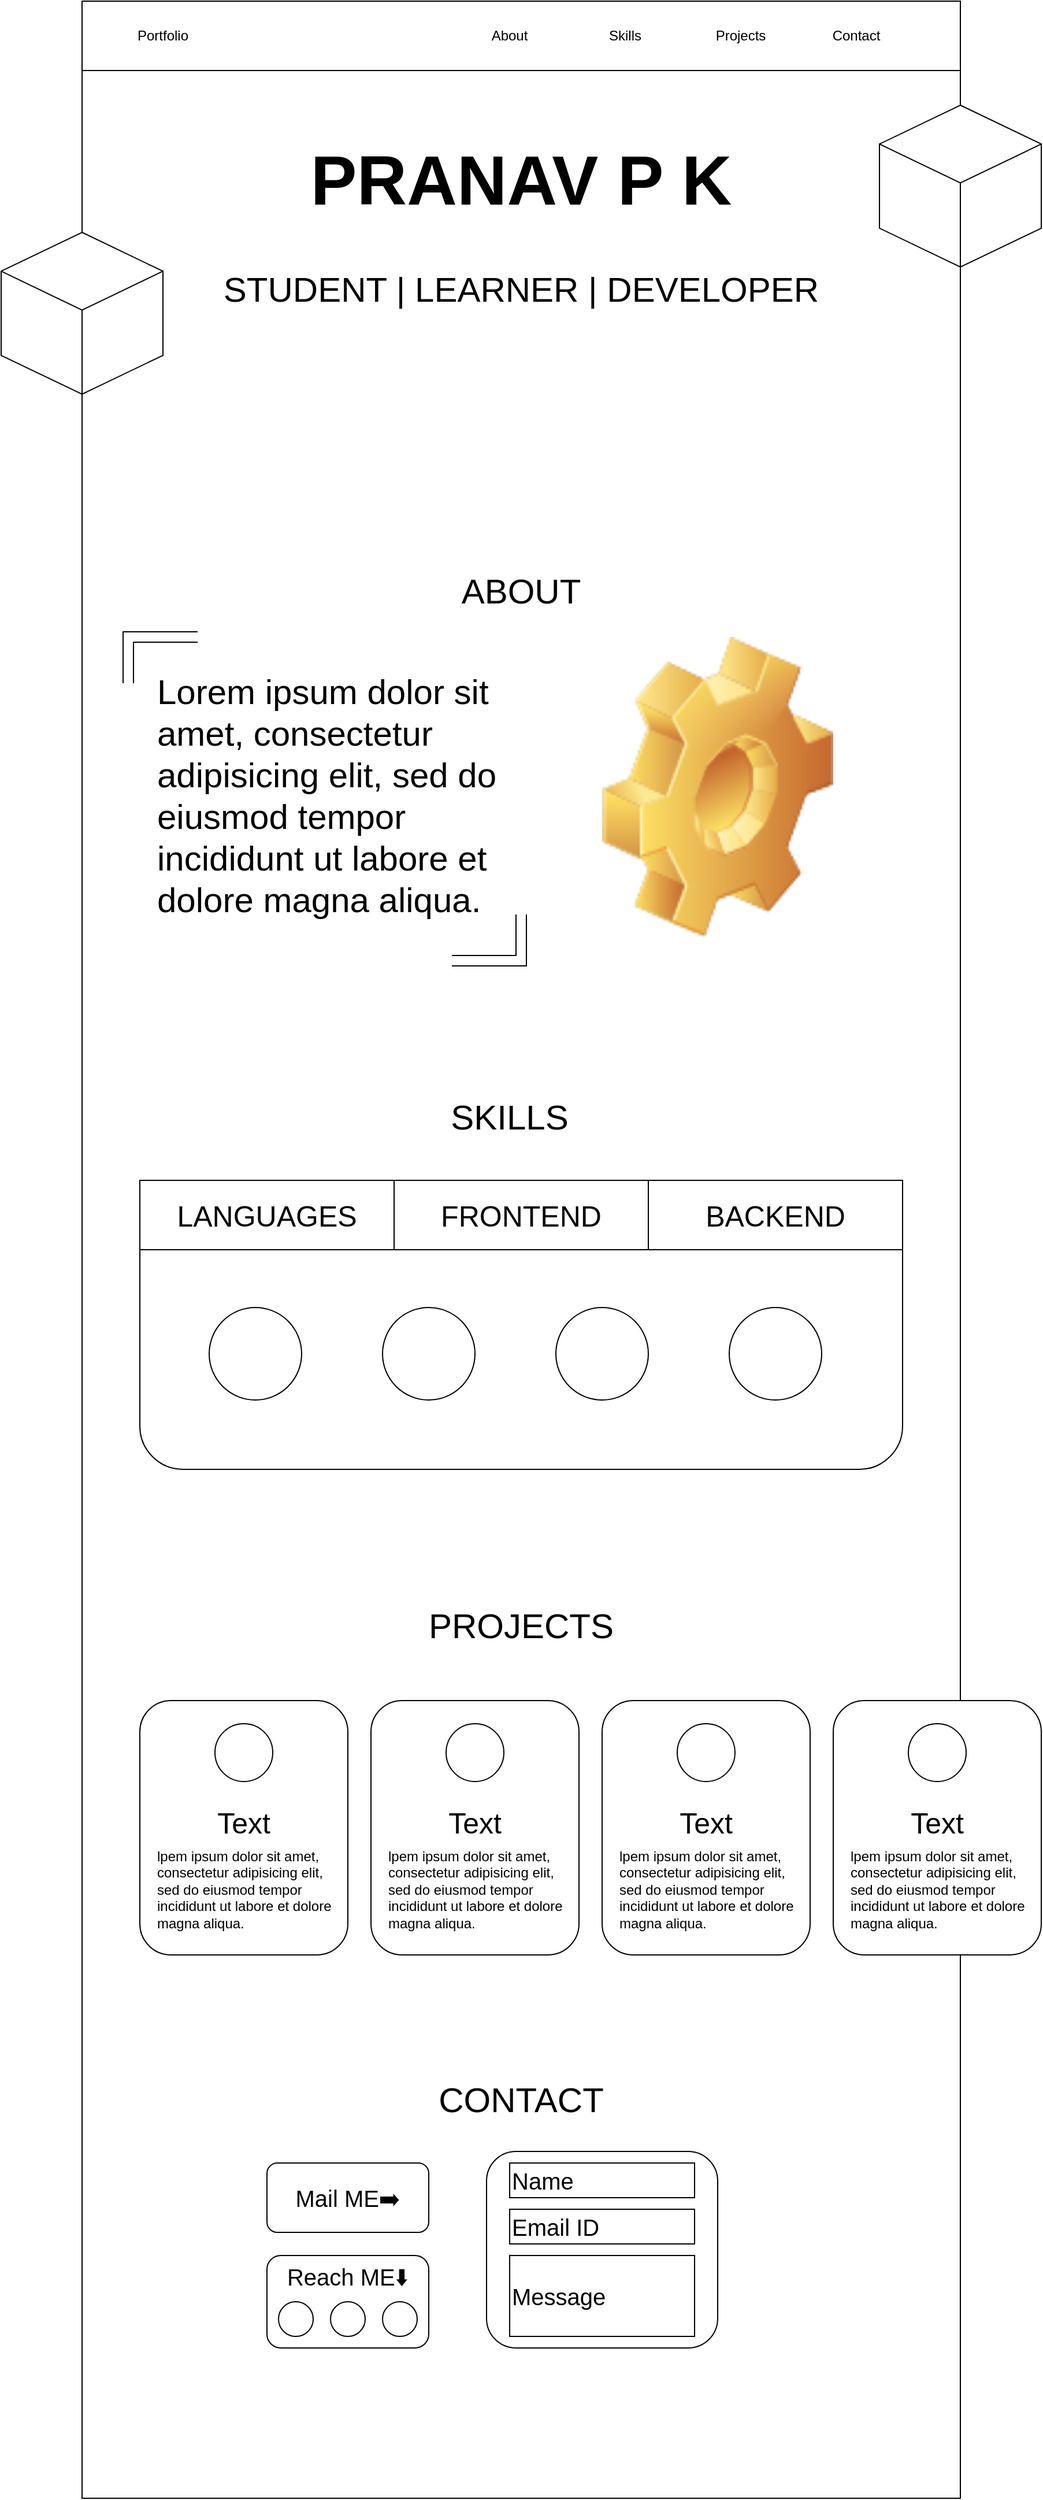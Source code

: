 <mxfile>
    <diagram id="fuHU8ZMXQaFaqXcTQXO6" name="Page-1">
        <mxGraphModel dx="2120" dy="942" grid="1" gridSize="10" guides="1" tooltips="1" connect="1" arrows="1" fold="1" page="1" pageScale="1" pageWidth="850" pageHeight="1100" math="0" shadow="0">
            <root>
                <mxCell id="0"/>
                <mxCell id="1" parent="0"/>
                <mxCell id="13" value="" style="rounded=0;whiteSpace=wrap;html=1;fontSize=30;" vertex="1" parent="1">
                    <mxGeometry x="40" y="100" width="760" height="350" as="geometry"/>
                </mxCell>
                <mxCell id="2" value="" style="rounded=0;whiteSpace=wrap;html=1;" vertex="1" parent="1">
                    <mxGeometry x="40" y="40" width="760" height="2160" as="geometry"/>
                </mxCell>
                <mxCell id="11" value="" style="html=1;whiteSpace=wrap;shape=isoCube2;backgroundOutline=1;isoAngle=15;fontSize=30;" vertex="1" parent="1">
                    <mxGeometry x="-30" y="240" width="140" height="140" as="geometry"/>
                </mxCell>
                <mxCell id="3" value="" style="rounded=0;whiteSpace=wrap;html=1;" vertex="1" parent="1">
                    <mxGeometry x="40" y="40" width="760" height="60" as="geometry"/>
                </mxCell>
                <mxCell id="5" value="Skills" style="text;html=1;strokeColor=none;fillColor=none;align=center;verticalAlign=middle;whiteSpace=wrap;rounded=0;strokeWidth=1;" vertex="1" parent="1">
                    <mxGeometry x="480" y="55" width="60" height="30" as="geometry"/>
                </mxCell>
                <mxCell id="6" value="Projects&lt;span style=&quot;color: rgba(0, 0, 0, 0); font-family: monospace; font-size: 0px; text-align: start;&quot;&gt;%3CmxGraphModel%3E%3Croot%3E%3CmxCell%20id%3D%220%22%2F%3E%3CmxCell%20id%3D%221%22%20parent%3D%220%22%2F%3E%3CmxCell%20id%3D%222%22%20value%3D%22About%22%20style%3D%22text%3Bhtml%3D1%3BstrokeColor%3Dnone%3BfillColor%3Dnone%3Balign%3Dcenter%3BverticalAlign%3Dmiddle%3BwhiteSpace%3Dwrap%3Brounded%3D0%3B%22%20vertex%3D%221%22%20parent%3D%221%22%3E%3CmxGeometry%20x%3D%22425%22%20y%3D%2255%22%20width%3D%2260%22%20height%3D%2230%22%20as%3D%22geometry%22%2F%3E%3C%2FmxCell%3E%3C%2Froot%3E%3C%2FmxGraphModel%3E&lt;/span&gt;&lt;span style=&quot;color: rgba(0, 0, 0, 0); font-family: monospace; font-size: 0px; text-align: start;&quot;&gt;%3CmxGraphModel%3E%3Croot%3E%3CmxCell%20id%3D%220%22%2F%3E%3CmxCell%20id%3D%221%22%20parent%3D%220%22%2F%3E%3CmxCell%20id%3D%222%22%20value%3D%22About%22%20style%3D%22text%3Bhtml%3D1%3BstrokeColor%3Dnone%3BfillColor%3Dnone%3Balign%3Dcenter%3BverticalAlign%3Dmiddle%3BwhiteSpace%3Dwrap%3Brounded%3D0%3B%22%20vertex%3D%221%22%20parent%3D%221%22%3E%3CmxGeometry%20x%3D%22425%22%20y%3D%2255%22%20width%3D%2260%22%20height%3D%2230%22%20as%3D%22geometry%22%2F%3E%3C%2FmxCell%3E%3C%2Froot%3E%3C%2FmxGraphModel%3E&lt;/span&gt;" style="text;html=1;strokeColor=none;fillColor=none;align=center;verticalAlign=middle;whiteSpace=wrap;rounded=0;" vertex="1" parent="1">
                    <mxGeometry x="580" y="55" width="60" height="30" as="geometry"/>
                </mxCell>
                <mxCell id="7" value="Contact" style="text;html=1;strokeColor=none;fillColor=none;align=center;verticalAlign=middle;whiteSpace=wrap;rounded=0;" vertex="1" parent="1">
                    <mxGeometry x="680" y="55" width="60" height="30" as="geometry"/>
                </mxCell>
                <mxCell id="8" value="&lt;h1 style=&quot;font-size: 60px;&quot;&gt;&lt;font style=&quot;font-size: 60px;&quot;&gt;PRANAV P K&lt;/font&gt;&lt;/h1&gt;&lt;div style=&quot;&quot;&gt;&lt;font style=&quot;font-size: 30px;&quot;&gt;STUDENT | LEARNER | DEVELOPER&lt;/font&gt;&lt;/div&gt;" style="text;html=1;strokeColor=none;fillColor=none;spacing=5;spacingTop=-20;whiteSpace=wrap;overflow=hidden;rounded=0;align=center;" vertex="1" parent="1">
                    <mxGeometry x="40" y="130" width="760" height="270" as="geometry"/>
                </mxCell>
                <mxCell id="9" value="Portfolio" style="text;html=1;strokeColor=none;fillColor=none;align=center;verticalAlign=middle;whiteSpace=wrap;rounded=0;" vertex="1" parent="1">
                    <mxGeometry x="80" y="55" width="60" height="30" as="geometry"/>
                </mxCell>
                <mxCell id="12" value="" style="html=1;whiteSpace=wrap;shape=isoCube2;backgroundOutline=1;isoAngle=15;fontSize=30;" vertex="1" parent="1">
                    <mxGeometry x="730" y="130" width="140" height="140" as="geometry"/>
                </mxCell>
                <mxCell id="20" value="ABOUT" style="text;html=1;align=center;verticalAlign=middle;whiteSpace=wrap;rounded=0;labelBorderColor=none;fontSize=30;strokeWidth=1;" vertex="1" parent="1">
                    <mxGeometry x="390" y="535" width="60" height="30" as="geometry"/>
                </mxCell>
                <mxCell id="22" value="&lt;h1 style=&quot;font-size: 30px;&quot;&gt;&lt;span style=&quot;background-color: initial; font-size: 30px; font-weight: normal;&quot;&gt;Lorem ipsum dolor sit amet, consectetur adipisicing elit, sed do eiusmod tempor incididunt ut labore et dolore magna aliqua.&lt;/span&gt;&lt;br style=&quot;font-size: 30px;&quot;&gt;&lt;/h1&gt;" style="text;html=1;strokeColor=none;fillColor=none;spacing=5;spacingTop=-20;whiteSpace=wrap;overflow=hidden;rounded=0;labelBorderColor=none;strokeWidth=1;fontSize=30;align=left;verticalAlign=top;" vertex="1" parent="1">
                    <mxGeometry x="100" y="610" width="340" height="310" as="geometry"/>
                </mxCell>
                <mxCell id="30" value="About" style="text;html=1;strokeColor=none;fillColor=none;align=center;verticalAlign=middle;whiteSpace=wrap;rounded=0;strokeWidth=1;" vertex="1" parent="1">
                    <mxGeometry x="380" y="55" width="60" height="30" as="geometry"/>
                </mxCell>
                <mxCell id="31" value="SKILLS" style="text;html=1;align=center;verticalAlign=middle;whiteSpace=wrap;rounded=0;labelBorderColor=none;fontSize=30;strokeWidth=1;" vertex="1" parent="1">
                    <mxGeometry x="380" y="990" width="60" height="30" as="geometry"/>
                </mxCell>
                <mxCell id="32" value="" style="rounded=1;whiteSpace=wrap;html=1;labelBorderColor=none;strokeWidth=1;fontSize=30;glass=0;shadow=0;" vertex="1" parent="1">
                    <mxGeometry x="90" y="1060" width="660" height="250" as="geometry"/>
                </mxCell>
                <mxCell id="33" value="LANGUAGES" style="rounded=0;whiteSpace=wrap;html=1;labelBorderColor=none;strokeWidth=1;fontSize=25;" vertex="1" parent="1">
                    <mxGeometry x="90" y="1060" width="220" height="60" as="geometry"/>
                </mxCell>
                <mxCell id="34" value="FRONTEND" style="rounded=0;whiteSpace=wrap;html=1;labelBorderColor=none;strokeWidth=1;fontSize=25;" vertex="1" parent="1">
                    <mxGeometry x="310" y="1060" width="220" height="60" as="geometry"/>
                </mxCell>
                <mxCell id="35" value="BACKEND" style="rounded=0;whiteSpace=wrap;html=1;labelBorderColor=none;strokeWidth=1;fontSize=25;" vertex="1" parent="1">
                    <mxGeometry x="530" y="1060" width="220" height="60" as="geometry"/>
                </mxCell>
                <mxCell id="36" value="" style="ellipse;whiteSpace=wrap;html=1;aspect=fixed;labelBorderColor=none;strokeWidth=1;fontSize=25;" vertex="1" parent="1">
                    <mxGeometry x="150" y="1170" width="80" height="80" as="geometry"/>
                </mxCell>
                <mxCell id="37" value="" style="ellipse;whiteSpace=wrap;html=1;aspect=fixed;labelBorderColor=none;strokeWidth=1;fontSize=25;" vertex="1" parent="1">
                    <mxGeometry x="300" y="1170" width="80" height="80" as="geometry"/>
                </mxCell>
                <mxCell id="38" value="" style="ellipse;whiteSpace=wrap;html=1;aspect=fixed;labelBorderColor=none;strokeWidth=1;fontSize=25;" vertex="1" parent="1">
                    <mxGeometry x="450" y="1170" width="80" height="80" as="geometry"/>
                </mxCell>
                <mxCell id="39" value="" style="ellipse;whiteSpace=wrap;html=1;aspect=fixed;labelBorderColor=none;strokeWidth=1;fontSize=25;" vertex="1" parent="1">
                    <mxGeometry x="600" y="1170" width="80" height="80" as="geometry"/>
                </mxCell>
                <mxCell id="40" value="PROJECTS" style="text;html=1;align=center;verticalAlign=middle;whiteSpace=wrap;rounded=0;labelBorderColor=none;fontSize=30;strokeWidth=1;" vertex="1" parent="1">
                    <mxGeometry x="390" y="1430" width="60" height="30" as="geometry"/>
                </mxCell>
                <mxCell id="41" value="" style="shape=image;html=1;verticalLabelPosition=bottom;verticalAlign=top;imageAspect=0;image=img/clipart/Gear_128x128.png;rounded=1;shadow=0;glass=0;labelBorderColor=none;sketch=1;strokeWidth=1;fontSize=25;" vertex="1" parent="1">
                    <mxGeometry x="490" y="590" width="200" height="260" as="geometry"/>
                </mxCell>
                <mxCell id="42" value="" style="shape=filledEdge;curved=0;rounded=0;fixDash=1;endArrow=none;strokeWidth=10;fillColor=#ffffff;edgeStyle=orthogonalEdgeStyle;html=1;fontSize=25;" edge="1" parent="1">
                    <mxGeometry width="60" height="40" relative="1" as="geometry">
                        <mxPoint x="360" y="870" as="sourcePoint"/>
                        <mxPoint x="420" y="830" as="targetPoint"/>
                        <Array as="points">
                            <mxPoint x="420" y="870"/>
                        </Array>
                    </mxGeometry>
                </mxCell>
                <mxCell id="44" value="" style="shape=filledEdge;curved=0;rounded=0;fixDash=1;endArrow=none;strokeWidth=10;fillColor=#ffffff;edgeStyle=orthogonalEdgeStyle;html=1;fontSize=25;" edge="1" parent="1">
                    <mxGeometry width="60" height="40" relative="1" as="geometry">
                        <mxPoint x="140.003" y="590" as="sourcePoint"/>
                        <mxPoint x="80.003" y="630" as="targetPoint"/>
                        <Array as="points">
                            <mxPoint x="80.003" y="590"/>
                        </Array>
                    </mxGeometry>
                </mxCell>
                <mxCell id="46" value="" style="rounded=1;whiteSpace=wrap;html=1;shadow=0;glass=0;labelBorderColor=none;strokeWidth=1;fontSize=25;" vertex="1" parent="1">
                    <mxGeometry x="90" y="1510" width="180" height="220" as="geometry"/>
                </mxCell>
                <mxCell id="50" value="" style="ellipse;whiteSpace=wrap;html=1;aspect=fixed;rounded=1;shadow=0;glass=0;labelBorderColor=none;sketch=0;strokeWidth=1;fontSize=25;" vertex="1" parent="1">
                    <mxGeometry x="155" y="1530" width="50" height="50" as="geometry"/>
                </mxCell>
                <mxCell id="51" value="Text" style="text;html=1;strokeColor=none;fillColor=none;align=center;verticalAlign=middle;whiteSpace=wrap;rounded=0;shadow=0;glass=0;labelBorderColor=none;sketch=0;strokeWidth=1;fontSize=25;" vertex="1" parent="1">
                    <mxGeometry x="150" y="1600" width="60" height="30" as="geometry"/>
                </mxCell>
                <mxCell id="53" value="&lt;h1 style=&quot;font-size: 12px;&quot;&gt;&lt;span style=&quot;background-color: initial; font-size: 12px; font-weight: normal;&quot;&gt;lpem ipsum dolor sit amet, consectetur adipisicing elit, sed do eiusmod tempor incididunt ut labore et dolore magna aliqua.&lt;/span&gt;&lt;br style=&quot;font-size: 12px;&quot;&gt;&lt;/h1&gt;" style="text;html=1;strokeColor=none;fillColor=none;spacing=5;spacingTop=-20;whiteSpace=wrap;overflow=hidden;rounded=0;shadow=0;glass=0;labelBorderColor=none;sketch=0;strokeWidth=1;fontSize=12;" vertex="1" parent="1">
                    <mxGeometry x="100" y="1640" width="160" height="70" as="geometry"/>
                </mxCell>
                <mxCell id="62" value="" style="rounded=1;whiteSpace=wrap;html=1;shadow=0;glass=0;labelBorderColor=none;strokeWidth=1;fontSize=25;" vertex="1" parent="1">
                    <mxGeometry x="290" y="1510" width="180" height="220" as="geometry"/>
                </mxCell>
                <mxCell id="63" value="" style="ellipse;whiteSpace=wrap;html=1;aspect=fixed;rounded=1;shadow=0;glass=0;labelBorderColor=none;sketch=0;strokeWidth=1;fontSize=25;" vertex="1" parent="1">
                    <mxGeometry x="355" y="1530" width="50" height="50" as="geometry"/>
                </mxCell>
                <mxCell id="64" value="Text" style="text;html=1;strokeColor=none;fillColor=none;align=center;verticalAlign=middle;whiteSpace=wrap;rounded=0;shadow=0;glass=0;labelBorderColor=none;sketch=0;strokeWidth=1;fontSize=25;" vertex="1" parent="1">
                    <mxGeometry x="350" y="1600" width="60" height="30" as="geometry"/>
                </mxCell>
                <mxCell id="65" value="&lt;h1 style=&quot;font-size: 12px;&quot;&gt;&lt;span style=&quot;background-color: initial; font-size: 12px; font-weight: normal;&quot;&gt;lpem ipsum dolor sit amet, consectetur adipisicing elit, sed do eiusmod tempor incididunt ut labore et dolore magna aliqua.&lt;/span&gt;&lt;br style=&quot;font-size: 12px;&quot;&gt;&lt;/h1&gt;" style="text;html=1;strokeColor=none;fillColor=none;spacing=5;spacingTop=-20;whiteSpace=wrap;overflow=hidden;rounded=0;shadow=0;glass=0;labelBorderColor=none;sketch=0;strokeWidth=1;fontSize=12;" vertex="1" parent="1">
                    <mxGeometry x="300" y="1640" width="160" height="70" as="geometry"/>
                </mxCell>
                <mxCell id="66" value="" style="rounded=1;whiteSpace=wrap;html=1;shadow=0;glass=0;labelBorderColor=none;strokeWidth=1;fontSize=25;" vertex="1" parent="1">
                    <mxGeometry x="490" y="1510" width="180" height="220" as="geometry"/>
                </mxCell>
                <mxCell id="67" value="" style="ellipse;whiteSpace=wrap;html=1;aspect=fixed;rounded=1;shadow=0;glass=0;labelBorderColor=none;sketch=0;strokeWidth=1;fontSize=25;" vertex="1" parent="1">
                    <mxGeometry x="555" y="1530" width="50" height="50" as="geometry"/>
                </mxCell>
                <mxCell id="68" value="Text" style="text;html=1;strokeColor=none;fillColor=none;align=center;verticalAlign=middle;whiteSpace=wrap;rounded=0;shadow=0;glass=0;labelBorderColor=none;sketch=0;strokeWidth=1;fontSize=25;" vertex="1" parent="1">
                    <mxGeometry x="550" y="1600" width="60" height="30" as="geometry"/>
                </mxCell>
                <mxCell id="69" value="&lt;h1 style=&quot;font-size: 12px;&quot;&gt;&lt;span style=&quot;background-color: initial; font-size: 12px; font-weight: normal;&quot;&gt;lpem ipsum dolor sit amet, consectetur adipisicing elit, sed do eiusmod tempor incididunt ut labore et dolore magna aliqua.&lt;/span&gt;&lt;br style=&quot;font-size: 12px;&quot;&gt;&lt;/h1&gt;" style="text;html=1;strokeColor=none;fillColor=none;spacing=5;spacingTop=-20;whiteSpace=wrap;overflow=hidden;rounded=0;shadow=0;glass=0;labelBorderColor=none;sketch=0;strokeWidth=1;fontSize=12;" vertex="1" parent="1">
                    <mxGeometry x="500" y="1640" width="160" height="70" as="geometry"/>
                </mxCell>
                <mxCell id="70" value="" style="rounded=1;whiteSpace=wrap;html=1;shadow=0;glass=0;labelBorderColor=none;strokeWidth=1;fontSize=25;" vertex="1" parent="1">
                    <mxGeometry x="690" y="1510" width="180" height="220" as="geometry"/>
                </mxCell>
                <mxCell id="71" value="" style="ellipse;whiteSpace=wrap;html=1;aspect=fixed;rounded=1;shadow=0;glass=0;labelBorderColor=none;sketch=0;strokeWidth=1;fontSize=25;" vertex="1" parent="1">
                    <mxGeometry x="755" y="1530" width="50" height="50" as="geometry"/>
                </mxCell>
                <mxCell id="72" value="Text" style="text;html=1;strokeColor=none;fillColor=none;align=center;verticalAlign=middle;whiteSpace=wrap;rounded=0;shadow=0;glass=0;labelBorderColor=none;sketch=0;strokeWidth=1;fontSize=25;" vertex="1" parent="1">
                    <mxGeometry x="750" y="1600" width="60" height="30" as="geometry"/>
                </mxCell>
                <mxCell id="73" value="&lt;h1 style=&quot;font-size: 12px;&quot;&gt;&lt;span style=&quot;background-color: initial; font-size: 12px; font-weight: normal;&quot;&gt;lpem ipsum dolor sit amet, consectetur adipisicing elit, sed do eiusmod tempor incididunt ut labore et dolore magna aliqua.&lt;/span&gt;&lt;br style=&quot;font-size: 12px;&quot;&gt;&lt;/h1&gt;" style="text;html=1;strokeColor=none;fillColor=none;spacing=5;spacingTop=-20;whiteSpace=wrap;overflow=hidden;rounded=0;shadow=0;glass=0;labelBorderColor=none;sketch=0;strokeWidth=1;fontSize=12;" vertex="1" parent="1">
                    <mxGeometry x="700" y="1640" width="160" height="70" as="geometry"/>
                </mxCell>
                <mxCell id="74" value="CONTACT" style="text;html=1;align=center;verticalAlign=middle;whiteSpace=wrap;rounded=0;labelBorderColor=none;fontSize=30;strokeWidth=1;" vertex="1" parent="1">
                    <mxGeometry x="390" y="1840" width="60" height="30" as="geometry"/>
                </mxCell>
                <mxCell id="86" value="" style="group" vertex="1" connectable="0" parent="1">
                    <mxGeometry x="200" y="1900" width="390" height="170" as="geometry"/>
                </mxCell>
                <mxCell id="76" value="Mail ME➡️" style="rounded=1;whiteSpace=wrap;html=1;shadow=0;glass=0;labelBorderColor=none;sketch=0;strokeWidth=1;fontSize=20;" vertex="1" parent="86">
                    <mxGeometry y="10" width="140" height="60" as="geometry"/>
                </mxCell>
                <mxCell id="77" value="Reach ME⬇️" style="rounded=1;whiteSpace=wrap;html=1;shadow=0;glass=0;labelBorderColor=none;sketch=0;strokeWidth=1;fontSize=20;verticalAlign=top;" vertex="1" parent="86">
                    <mxGeometry y="90" width="140" height="80" as="geometry"/>
                </mxCell>
                <mxCell id="78" value="" style="ellipse;whiteSpace=wrap;html=1;aspect=fixed;rounded=1;shadow=0;glass=0;labelBorderColor=none;sketch=0;strokeWidth=1;fontSize=20;" vertex="1" parent="86">
                    <mxGeometry x="10" y="130" width="30" height="30" as="geometry"/>
                </mxCell>
                <mxCell id="79" value="" style="ellipse;whiteSpace=wrap;html=1;aspect=fixed;rounded=1;shadow=0;glass=0;labelBorderColor=none;sketch=0;strokeWidth=1;fontSize=20;" vertex="1" parent="86">
                    <mxGeometry x="55" y="130" width="30" height="30" as="geometry"/>
                </mxCell>
                <mxCell id="80" value="" style="ellipse;whiteSpace=wrap;html=1;aspect=fixed;rounded=1;shadow=0;glass=0;labelBorderColor=none;sketch=0;strokeWidth=1;fontSize=20;" vertex="1" parent="86">
                    <mxGeometry x="100" y="130" width="30" height="30" as="geometry"/>
                </mxCell>
                <mxCell id="81" value="" style="rounded=1;whiteSpace=wrap;html=1;shadow=0;glass=0;labelBorderColor=none;sketch=0;strokeWidth=1;fontSize=20;" vertex="1" parent="86">
                    <mxGeometry x="190" width="200" height="170" as="geometry"/>
                </mxCell>
                <mxCell id="83" value="Name" style="rounded=0;whiteSpace=wrap;html=1;shadow=0;glass=0;labelBorderColor=none;sketch=0;strokeWidth=1;fontSize=20;align=left;" vertex="1" parent="86">
                    <mxGeometry x="210" y="10" width="160" height="30" as="geometry"/>
                </mxCell>
                <mxCell id="84" value="Email ID" style="rounded=0;whiteSpace=wrap;html=1;shadow=0;glass=0;labelBorderColor=none;sketch=0;strokeWidth=1;fontSize=20;align=left;" vertex="1" parent="86">
                    <mxGeometry x="210" y="50" width="160" height="30" as="geometry"/>
                </mxCell>
                <mxCell id="85" value="Message" style="rounded=0;whiteSpace=wrap;html=1;shadow=0;glass=0;labelBorderColor=none;sketch=0;strokeWidth=1;fontSize=20;align=left;" vertex="1" parent="86">
                    <mxGeometry x="210" y="90" width="160" height="70" as="geometry"/>
                </mxCell>
            </root>
        </mxGraphModel>
    </diagram>
</mxfile>